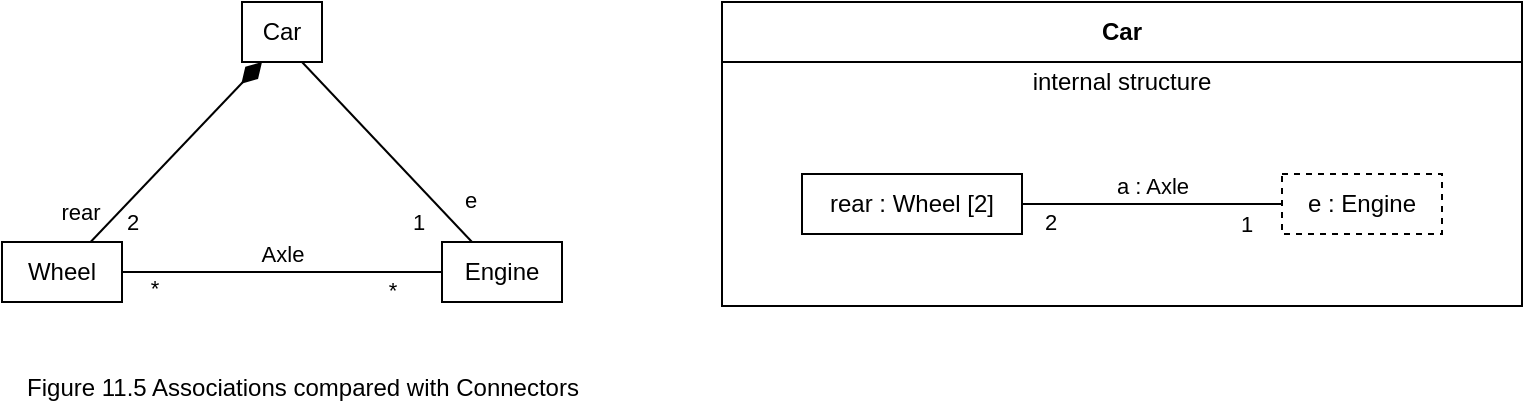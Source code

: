 <mxfile version="21.6.5" type="device">
  <diagram name="Page-1" id="pynQCXUqZvTNLczhjeL5">
    <mxGraphModel dx="880" dy="511" grid="1" gridSize="10" guides="1" tooltips="1" connect="1" arrows="1" fold="1" page="1" pageScale="1" pageWidth="1169" pageHeight="827" math="0" shadow="0">
      <root>
        <mxCell id="0" />
        <mxCell id="1" parent="0" />
        <mxCell id="dKacNEN_vZhz8hZyXIhm-4" style="rounded=0;orthogonalLoop=1;jettySize=auto;html=1;exitX=0.25;exitY=1;exitDx=0;exitDy=0;endArrow=none;endFill=0;startArrow=diamondThin;startFill=1;sourcePerimeterSpacing=0;startSize=12;" edge="1" parent="1" source="dKacNEN_vZhz8hZyXIhm-1" target="dKacNEN_vZhz8hZyXIhm-2">
          <mxGeometry relative="1" as="geometry" />
        </mxCell>
        <mxCell id="dKacNEN_vZhz8hZyXIhm-7" value="rear" style="edgeLabel;html=1;align=center;verticalAlign=middle;resizable=0;points=[];" vertex="1" connectable="0" parent="dKacNEN_vZhz8hZyXIhm-4">
          <mxGeometry x="0.651" y="2" relative="1" as="geometry">
            <mxPoint x="-22" y="-1" as="offset" />
          </mxGeometry>
        </mxCell>
        <mxCell id="dKacNEN_vZhz8hZyXIhm-8" value="2" style="edgeLabel;html=1;align=center;verticalAlign=middle;resizable=0;points=[];" vertex="1" connectable="0" parent="dKacNEN_vZhz8hZyXIhm-4">
          <mxGeometry x="0.4" relative="1" as="geometry">
            <mxPoint x="-5" y="17" as="offset" />
          </mxGeometry>
        </mxCell>
        <mxCell id="dKacNEN_vZhz8hZyXIhm-1" value="Car" style="fontStyle=0;html=1;whiteSpace=wrap;" vertex="1" parent="1">
          <mxGeometry x="160" width="40" height="30" as="geometry" />
        </mxCell>
        <mxCell id="dKacNEN_vZhz8hZyXIhm-5" value="Axle" style="edgeStyle=orthogonalEdgeStyle;rounded=0;orthogonalLoop=1;jettySize=auto;html=1;exitX=1;exitY=0.5;exitDx=0;exitDy=0;entryX=0;entryY=0.5;entryDx=0;entryDy=0;endArrow=none;endFill=0;verticalAlign=bottom;" edge="1" parent="1" source="dKacNEN_vZhz8hZyXIhm-2" target="dKacNEN_vZhz8hZyXIhm-3">
          <mxGeometry relative="1" as="geometry" />
        </mxCell>
        <mxCell id="dKacNEN_vZhz8hZyXIhm-11" value="*" style="edgeLabel;html=1;align=center;verticalAlign=middle;resizable=0;points=[];" vertex="1" connectable="0" parent="dKacNEN_vZhz8hZyXIhm-5">
          <mxGeometry x="-0.738" relative="1" as="geometry">
            <mxPoint x="-5" y="8" as="offset" />
          </mxGeometry>
        </mxCell>
        <mxCell id="dKacNEN_vZhz8hZyXIhm-12" value="*" style="edgeLabel;html=1;align=center;verticalAlign=middle;resizable=0;points=[];" vertex="1" connectable="0" parent="dKacNEN_vZhz8hZyXIhm-5">
          <mxGeometry x="0.725" y="2" relative="1" as="geometry">
            <mxPoint x="-3" y="11" as="offset" />
          </mxGeometry>
        </mxCell>
        <mxCell id="dKacNEN_vZhz8hZyXIhm-2" value="Wheel" style="fontStyle=0;html=1;whiteSpace=wrap;" vertex="1" parent="1">
          <mxGeometry x="40" y="120" width="60" height="30" as="geometry" />
        </mxCell>
        <mxCell id="dKacNEN_vZhz8hZyXIhm-6" style="rounded=0;orthogonalLoop=1;jettySize=auto;html=1;exitX=0.25;exitY=0;exitDx=0;exitDy=0;entryX=0.75;entryY=1;entryDx=0;entryDy=0;endArrow=none;endFill=0;" edge="1" parent="1" source="dKacNEN_vZhz8hZyXIhm-3" target="dKacNEN_vZhz8hZyXIhm-1">
          <mxGeometry relative="1" as="geometry" />
        </mxCell>
        <mxCell id="dKacNEN_vZhz8hZyXIhm-9" value="1" style="edgeLabel;html=1;align=center;verticalAlign=middle;resizable=0;points=[];" vertex="1" connectable="0" parent="dKacNEN_vZhz8hZyXIhm-6">
          <mxGeometry x="-0.486" relative="1" as="geometry">
            <mxPoint x="-5" y="13" as="offset" />
          </mxGeometry>
        </mxCell>
        <mxCell id="dKacNEN_vZhz8hZyXIhm-10" value="e" style="edgeLabel;html=1;align=center;verticalAlign=middle;resizable=0;points=[];" vertex="1" connectable="0" parent="dKacNEN_vZhz8hZyXIhm-6">
          <mxGeometry x="-0.325" y="-1" relative="1" as="geometry">
            <mxPoint x="27" y="10" as="offset" />
          </mxGeometry>
        </mxCell>
        <mxCell id="dKacNEN_vZhz8hZyXIhm-3" value="Engine" style="fontStyle=0;html=1;whiteSpace=wrap;" vertex="1" parent="1">
          <mxGeometry x="260" y="120" width="60" height="30" as="geometry" />
        </mxCell>
        <mxCell id="dKacNEN_vZhz8hZyXIhm-13" value="Figure 11.5 Associations compared with Connectors" style="text;html=1;align=center;verticalAlign=middle;resizable=0;points=[];autosize=1;strokeColor=none;fillColor=none;" vertex="1" parent="1">
          <mxGeometry x="40" y="178" width="300" height="30" as="geometry" />
        </mxCell>
        <mxCell id="dKacNEN_vZhz8hZyXIhm-14" value="&lt;b&gt;Car&lt;/b&gt;" style="swimlane;fontStyle=0;align=center;verticalAlign=middle;childLayout=stackLayout;horizontal=1;startSize=30;horizontalStack=0;resizeParent=1;resizeParentMax=0;resizeLast=0;collapsible=0;marginBottom=0;html=1;whiteSpace=wrap;" vertex="1" parent="1">
          <mxGeometry x="400" width="400" height="152" as="geometry" />
        </mxCell>
        <mxCell id="dKacNEN_vZhz8hZyXIhm-17" value="internal structure" style="html=1;strokeColor=none;fillColor=none;align=center;verticalAlign=middle;spacingLeft=4;spacingRight=4;rotatable=0;points=[[0,0.5],[1,0.5]];resizeWidth=1;whiteSpace=wrap;" vertex="1" parent="dKacNEN_vZhz8hZyXIhm-14">
          <mxGeometry y="30" width="400" height="20" as="geometry" />
        </mxCell>
        <mxCell id="dKacNEN_vZhz8hZyXIhm-18" value="" style="swimlane;fontStyle=1;align=center;verticalAlign=top;horizontal=1;startSize=0;collapsible=0;marginBottom=0;html=1;strokeColor=none;fillColor=none;whiteSpace=wrap;" vertex="1" parent="dKacNEN_vZhz8hZyXIhm-14">
          <mxGeometry y="50" width="400" height="102" as="geometry" />
        </mxCell>
        <mxCell id="dKacNEN_vZhz8hZyXIhm-21" value="a : Axle" style="edgeStyle=orthogonalEdgeStyle;rounded=0;orthogonalLoop=1;jettySize=auto;html=1;entryX=0;entryY=0.5;entryDx=0;entryDy=0;endArrow=none;endFill=0;verticalAlign=bottom;" edge="1" parent="dKacNEN_vZhz8hZyXIhm-18" source="dKacNEN_vZhz8hZyXIhm-19" target="dKacNEN_vZhz8hZyXIhm-20">
          <mxGeometry relative="1" as="geometry" />
        </mxCell>
        <mxCell id="dKacNEN_vZhz8hZyXIhm-22" value="2" style="edgeLabel;html=1;align=center;verticalAlign=middle;resizable=0;points=[];" vertex="1" connectable="0" parent="dKacNEN_vZhz8hZyXIhm-21">
          <mxGeometry x="-0.323" y="1" relative="1" as="geometry">
            <mxPoint x="-30" y="10" as="offset" />
          </mxGeometry>
        </mxCell>
        <mxCell id="dKacNEN_vZhz8hZyXIhm-23" value="1" style="edgeLabel;html=1;align=center;verticalAlign=middle;resizable=0;points=[];" vertex="1" connectable="0" parent="dKacNEN_vZhz8hZyXIhm-21">
          <mxGeometry x="0.6" y="-2" relative="1" as="geometry">
            <mxPoint x="8" y="8" as="offset" />
          </mxGeometry>
        </mxCell>
        <mxCell id="dKacNEN_vZhz8hZyXIhm-19" value="rear : Wheel [2]" style="html=1;align=center;verticalAlign=middle;rotatable=0;whiteSpace=wrap;" vertex="1" parent="dKacNEN_vZhz8hZyXIhm-18">
          <mxGeometry width="110" height="30" relative="1" as="geometry">
            <mxPoint x="40" y="36" as="offset" />
          </mxGeometry>
        </mxCell>
        <mxCell id="dKacNEN_vZhz8hZyXIhm-20" value="e : Engine" style="fontStyle=0;dashed=1;html=1;whiteSpace=wrap;verticalAlign=middle;" vertex="1" parent="dKacNEN_vZhz8hZyXIhm-18">
          <mxGeometry x="280" y="36" width="80" height="30" as="geometry" />
        </mxCell>
      </root>
    </mxGraphModel>
  </diagram>
</mxfile>
